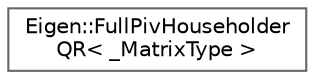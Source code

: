 digraph "类继承关系图"
{
 // LATEX_PDF_SIZE
  bgcolor="transparent";
  edge [fontname=Helvetica,fontsize=10,labelfontname=Helvetica,labelfontsize=10];
  node [fontname=Helvetica,fontsize=10,shape=box,height=0.2,width=0.4];
  rankdir="LR";
  Node0 [id="Node000000",label="Eigen::FullPivHouseholder\lQR\< _MatrixType \>",height=0.2,width=0.4,color="grey40", fillcolor="white", style="filled",URL="$class_eigen_1_1_full_piv_householder_q_r.html",tooltip="Householder rank-revealing QR decomposition of a matrix with full pivoting"];
}
